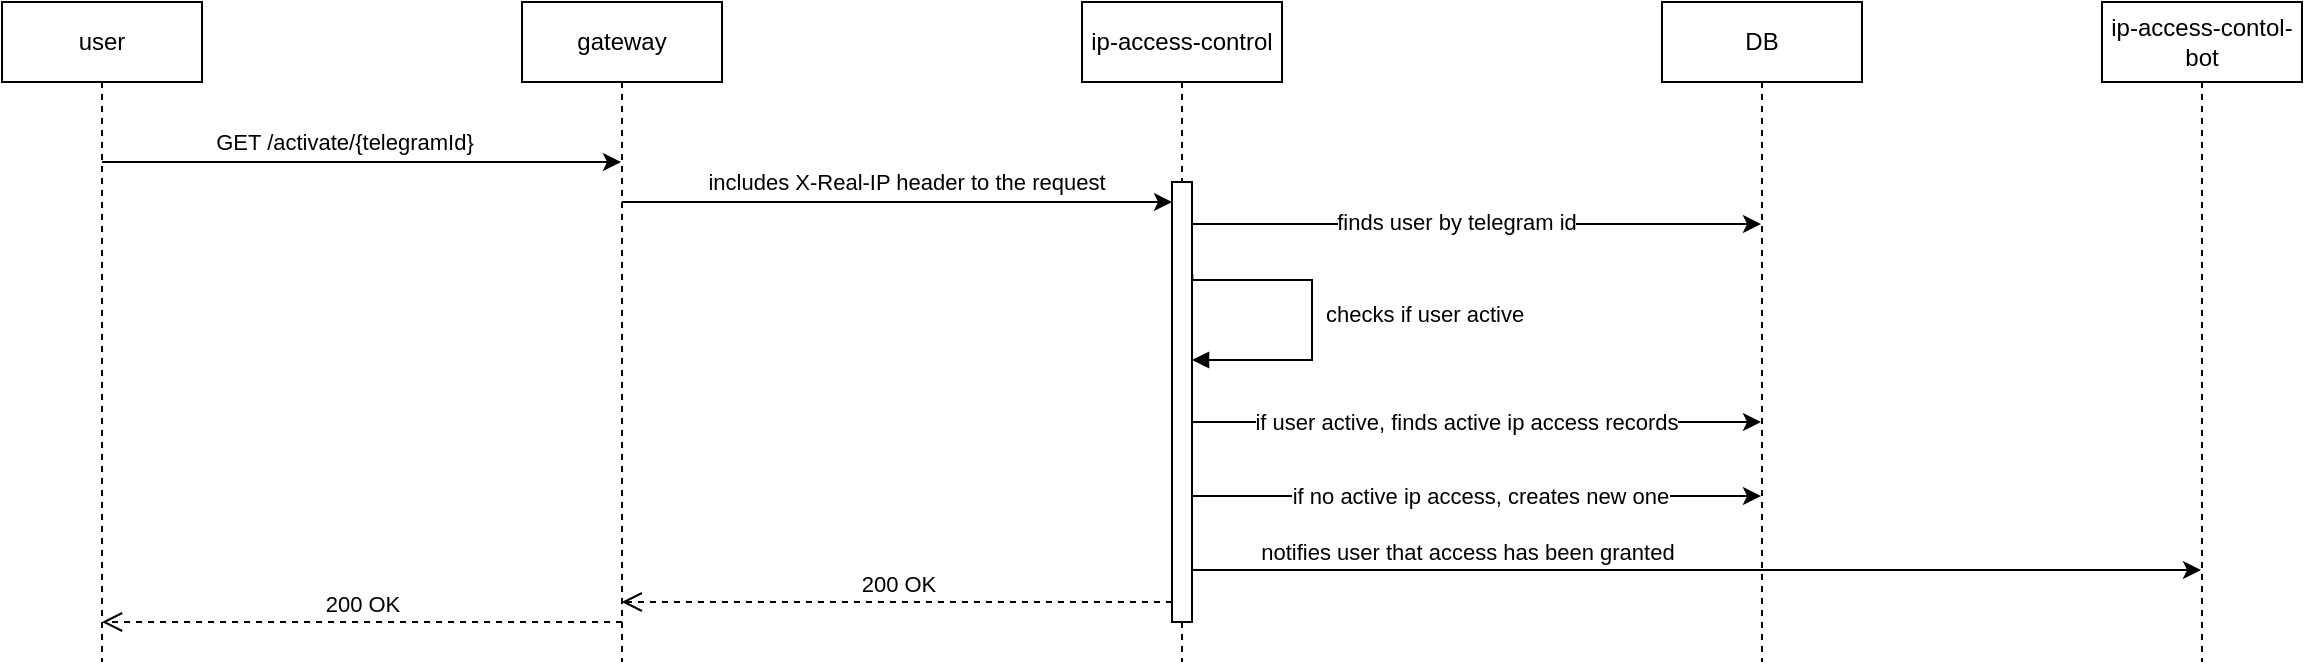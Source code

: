 <mxfile version="22.1.16" type="device">
  <diagram name="Page-1" id="8eWHCo9WhFgusVVfBHuc">
    <mxGraphModel dx="1383" dy="809" grid="1" gridSize="10" guides="1" tooltips="1" connect="1" arrows="1" fold="1" page="1" pageScale="1" pageWidth="850" pageHeight="1100" math="0" shadow="0">
      <root>
        <mxCell id="0" />
        <mxCell id="1" parent="0" />
        <mxCell id="paskMDU3khhNmLRPxO3I-12" style="edgeStyle=orthogonalEdgeStyle;rounded=0;orthogonalLoop=1;jettySize=auto;html=1;curved=0;" edge="1" parent="1" target="paskMDU3khhNmLRPxO3I-6">
          <mxGeometry relative="1" as="geometry">
            <mxPoint x="200.004" y="270" as="sourcePoint" />
            <mxPoint x="410" y="270" as="targetPoint" />
            <Array as="points">
              <mxPoint x="380" y="270" />
              <mxPoint x="380" y="270" />
            </Array>
          </mxGeometry>
        </mxCell>
        <mxCell id="paskMDU3khhNmLRPxO3I-13" value="GET /activate/{telegramId}" style="edgeLabel;html=1;align=center;verticalAlign=middle;resizable=0;points=[];" vertex="1" connectable="0" parent="paskMDU3khhNmLRPxO3I-12">
          <mxGeometry x="-0.066" relative="1" as="geometry">
            <mxPoint y="-10" as="offset" />
          </mxGeometry>
        </mxCell>
        <mxCell id="paskMDU3khhNmLRPxO3I-1" value="user" style="shape=umlLifeline;perimeter=lifelinePerimeter;whiteSpace=wrap;html=1;container=1;dropTarget=0;collapsible=0;recursiveResize=0;outlineConnect=0;portConstraint=eastwest;newEdgeStyle={&quot;curved&quot;:0,&quot;rounded&quot;:0};" vertex="1" parent="1">
          <mxGeometry x="150" y="190" width="100" height="330" as="geometry" />
        </mxCell>
        <mxCell id="paskMDU3khhNmLRPxO3I-2" value="ip-access-control" style="shape=umlLifeline;perimeter=lifelinePerimeter;whiteSpace=wrap;html=1;container=1;dropTarget=0;collapsible=0;recursiveResize=0;outlineConnect=0;portConstraint=eastwest;newEdgeStyle={&quot;curved&quot;:0,&quot;rounded&quot;:0};" vertex="1" parent="1">
          <mxGeometry x="690" y="190" width="100" height="330" as="geometry" />
        </mxCell>
        <mxCell id="paskMDU3khhNmLRPxO3I-16" value="" style="html=1;points=[[0,0,0,0,5],[0,1,0,0,-5],[1,0,0,0,5],[1,1,0,0,-5]];perimeter=orthogonalPerimeter;outlineConnect=0;targetShapes=umlLifeline;portConstraint=eastwest;newEdgeStyle={&quot;curved&quot;:0,&quot;rounded&quot;:0};" vertex="1" parent="paskMDU3khhNmLRPxO3I-2">
          <mxGeometry x="45" y="90" width="10" height="220" as="geometry" />
        </mxCell>
        <mxCell id="paskMDU3khhNmLRPxO3I-14" style="edgeStyle=orthogonalEdgeStyle;rounded=0;orthogonalLoop=1;jettySize=auto;html=1;curved=0;" edge="1" parent="1" source="paskMDU3khhNmLRPxO3I-6" target="paskMDU3khhNmLRPxO3I-16">
          <mxGeometry relative="1" as="geometry">
            <mxPoint x="425.004" y="290" as="sourcePoint" />
            <mxPoint x="680" y="290" as="targetPoint" />
            <Array as="points">
              <mxPoint x="520" y="290" />
              <mxPoint x="520" y="290" />
            </Array>
          </mxGeometry>
        </mxCell>
        <mxCell id="paskMDU3khhNmLRPxO3I-15" value="includes X-Real-IP header to the request" style="edgeLabel;html=1;align=center;verticalAlign=middle;resizable=0;points=[];" vertex="1" connectable="0" parent="paskMDU3khhNmLRPxO3I-14">
          <mxGeometry x="0.028" y="-1" relative="1" as="geometry">
            <mxPoint y="-11" as="offset" />
          </mxGeometry>
        </mxCell>
        <mxCell id="paskMDU3khhNmLRPxO3I-6" value="gateway" style="shape=umlLifeline;perimeter=lifelinePerimeter;whiteSpace=wrap;html=1;container=1;dropTarget=0;collapsible=0;recursiveResize=0;outlineConnect=0;portConstraint=eastwest;newEdgeStyle={&quot;curved&quot;:0,&quot;rounded&quot;:0};" vertex="1" parent="1">
          <mxGeometry x="410" y="190" width="100" height="330" as="geometry" />
        </mxCell>
        <mxCell id="paskMDU3khhNmLRPxO3I-17" value="DB" style="shape=umlLifeline;perimeter=lifelinePerimeter;whiteSpace=wrap;html=1;container=1;dropTarget=0;collapsible=0;recursiveResize=0;outlineConnect=0;portConstraint=eastwest;newEdgeStyle={&quot;curved&quot;:0,&quot;rounded&quot;:0};" vertex="1" parent="1">
          <mxGeometry x="980" y="190" width="100" height="330" as="geometry" />
        </mxCell>
        <mxCell id="paskMDU3khhNmLRPxO3I-19" style="edgeStyle=orthogonalEdgeStyle;rounded=0;orthogonalLoop=1;jettySize=auto;html=1;curved=0;" edge="1" parent="1">
          <mxGeometry relative="1" as="geometry">
            <mxPoint x="745" y="301.037" as="sourcePoint" />
            <mxPoint x="1029.5" y="301.037" as="targetPoint" />
            <Array as="points">
              <mxPoint x="950" y="301" />
              <mxPoint x="950" y="301" />
            </Array>
          </mxGeometry>
        </mxCell>
        <mxCell id="paskMDU3khhNmLRPxO3I-20" value="finds user by telegram id" style="edgeLabel;html=1;align=center;verticalAlign=middle;resizable=0;points=[];" vertex="1" connectable="0" parent="paskMDU3khhNmLRPxO3I-19">
          <mxGeometry x="-0.077" y="1" relative="1" as="geometry">
            <mxPoint as="offset" />
          </mxGeometry>
        </mxCell>
        <mxCell id="paskMDU3khhNmLRPxO3I-23" value="&amp;nbsp;checks if user active" style="html=1;align=left;spacingLeft=2;endArrow=block;rounded=0;edgeStyle=orthogonalEdgeStyle;curved=0;rounded=0;" edge="1" target="paskMDU3khhNmLRPxO3I-16" parent="1">
          <mxGeometry x="-0.025" relative="1" as="geometry">
            <mxPoint x="745.177" y="326.0" as="sourcePoint" />
            <Array as="points">
              <mxPoint x="745" y="329" />
              <mxPoint x="805" y="329" />
              <mxPoint x="805" y="369" />
            </Array>
            <mxPoint x="745" y="376" as="targetPoint" />
            <mxPoint as="offset" />
          </mxGeometry>
        </mxCell>
        <mxCell id="paskMDU3khhNmLRPxO3I-24" style="edgeStyle=orthogonalEdgeStyle;rounded=0;orthogonalLoop=1;jettySize=auto;html=1;curved=0;" edge="1" parent="1" source="paskMDU3khhNmLRPxO3I-16" target="paskMDU3khhNmLRPxO3I-17">
          <mxGeometry relative="1" as="geometry">
            <Array as="points">
              <mxPoint x="950" y="400" />
              <mxPoint x="950" y="400" />
            </Array>
          </mxGeometry>
        </mxCell>
        <mxCell id="paskMDU3khhNmLRPxO3I-25" value="if user active, finds active ip access records" style="edgeLabel;html=1;align=center;verticalAlign=middle;resizable=0;points=[];" vertex="1" connectable="0" parent="paskMDU3khhNmLRPxO3I-24">
          <mxGeometry x="-0.095" relative="1" as="geometry">
            <mxPoint x="8" as="offset" />
          </mxGeometry>
        </mxCell>
        <mxCell id="paskMDU3khhNmLRPxO3I-26" style="edgeStyle=orthogonalEdgeStyle;rounded=0;orthogonalLoop=1;jettySize=auto;html=1;curved=0;" edge="1" parent="1">
          <mxGeometry relative="1" as="geometry">
            <mxPoint x="745" y="437" as="sourcePoint" />
            <mxPoint x="1029.5" y="437" as="targetPoint" />
            <Array as="points">
              <mxPoint x="950" y="437" />
              <mxPoint x="950" y="437" />
            </Array>
          </mxGeometry>
        </mxCell>
        <mxCell id="paskMDU3khhNmLRPxO3I-27" value="if no active ip access, creates new one" style="edgeLabel;html=1;align=center;verticalAlign=middle;resizable=0;points=[];" vertex="1" connectable="0" parent="paskMDU3khhNmLRPxO3I-26">
          <mxGeometry x="-0.133" relative="1" as="geometry">
            <mxPoint x="20" as="offset" />
          </mxGeometry>
        </mxCell>
        <mxCell id="paskMDU3khhNmLRPxO3I-29" value="ip-access-contol-bot" style="shape=umlLifeline;perimeter=lifelinePerimeter;whiteSpace=wrap;html=1;container=1;dropTarget=0;collapsible=0;recursiveResize=0;outlineConnect=0;portConstraint=eastwest;newEdgeStyle={&quot;curved&quot;:0,&quot;rounded&quot;:0};" vertex="1" parent="1">
          <mxGeometry x="1200" y="190" width="100" height="330" as="geometry" />
        </mxCell>
        <mxCell id="paskMDU3khhNmLRPxO3I-30" style="edgeStyle=orthogonalEdgeStyle;rounded=0;orthogonalLoop=1;jettySize=auto;html=1;curved=0;" edge="1" parent="1" target="paskMDU3khhNmLRPxO3I-29">
          <mxGeometry relative="1" as="geometry">
            <mxPoint x="745" y="473.0" as="sourcePoint" />
            <mxPoint x="1249.5" y="473" as="targetPoint" />
            <Array as="points">
              <mxPoint x="745" y="474" />
            </Array>
          </mxGeometry>
        </mxCell>
        <mxCell id="paskMDU3khhNmLRPxO3I-31" value="notifies user that access has been granted&amp;nbsp;" style="edgeLabel;html=1;align=center;verticalAlign=middle;resizable=0;points=[];" vertex="1" connectable="0" parent="paskMDU3khhNmLRPxO3I-30">
          <mxGeometry x="-0.585" y="1" relative="1" as="geometry">
            <mxPoint x="35" y="-8" as="offset" />
          </mxGeometry>
        </mxCell>
        <mxCell id="paskMDU3khhNmLRPxO3I-32" value="200 OK" style="html=1;verticalAlign=bottom;endArrow=open;dashed=1;endSize=8;curved=0;rounded=0;" edge="1" parent="1">
          <mxGeometry relative="1" as="geometry">
            <mxPoint x="735.0" y="490" as="sourcePoint" />
            <mxPoint x="459.875" y="490" as="targetPoint" />
          </mxGeometry>
        </mxCell>
        <mxCell id="paskMDU3khhNmLRPxO3I-33" value="200 OK" style="html=1;verticalAlign=bottom;endArrow=open;dashed=1;endSize=8;curved=0;rounded=0;" edge="1" parent="1" target="paskMDU3khhNmLRPxO3I-1">
          <mxGeometry x="-0.001" relative="1" as="geometry">
            <mxPoint x="460" y="500" as="sourcePoint" />
            <mxPoint x="380" y="500" as="targetPoint" />
            <mxPoint as="offset" />
          </mxGeometry>
        </mxCell>
      </root>
    </mxGraphModel>
  </diagram>
</mxfile>
